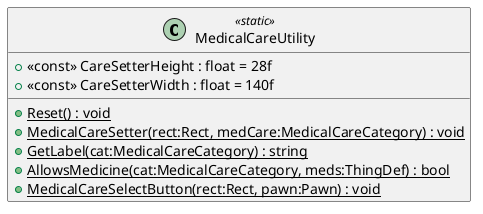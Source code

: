 @startuml
class MedicalCareUtility <<static>> {
    + <<const>> CareSetterHeight : float = 28f
    + <<const>> CareSetterWidth : float = 140f
    + {static} Reset() : void
    + {static} MedicalCareSetter(rect:Rect, medCare:MedicalCareCategory) : void
    + {static} GetLabel(cat:MedicalCareCategory) : string
    + {static} AllowsMedicine(cat:MedicalCareCategory, meds:ThingDef) : bool
    + {static} MedicalCareSelectButton(rect:Rect, pawn:Pawn) : void
}
@enduml
